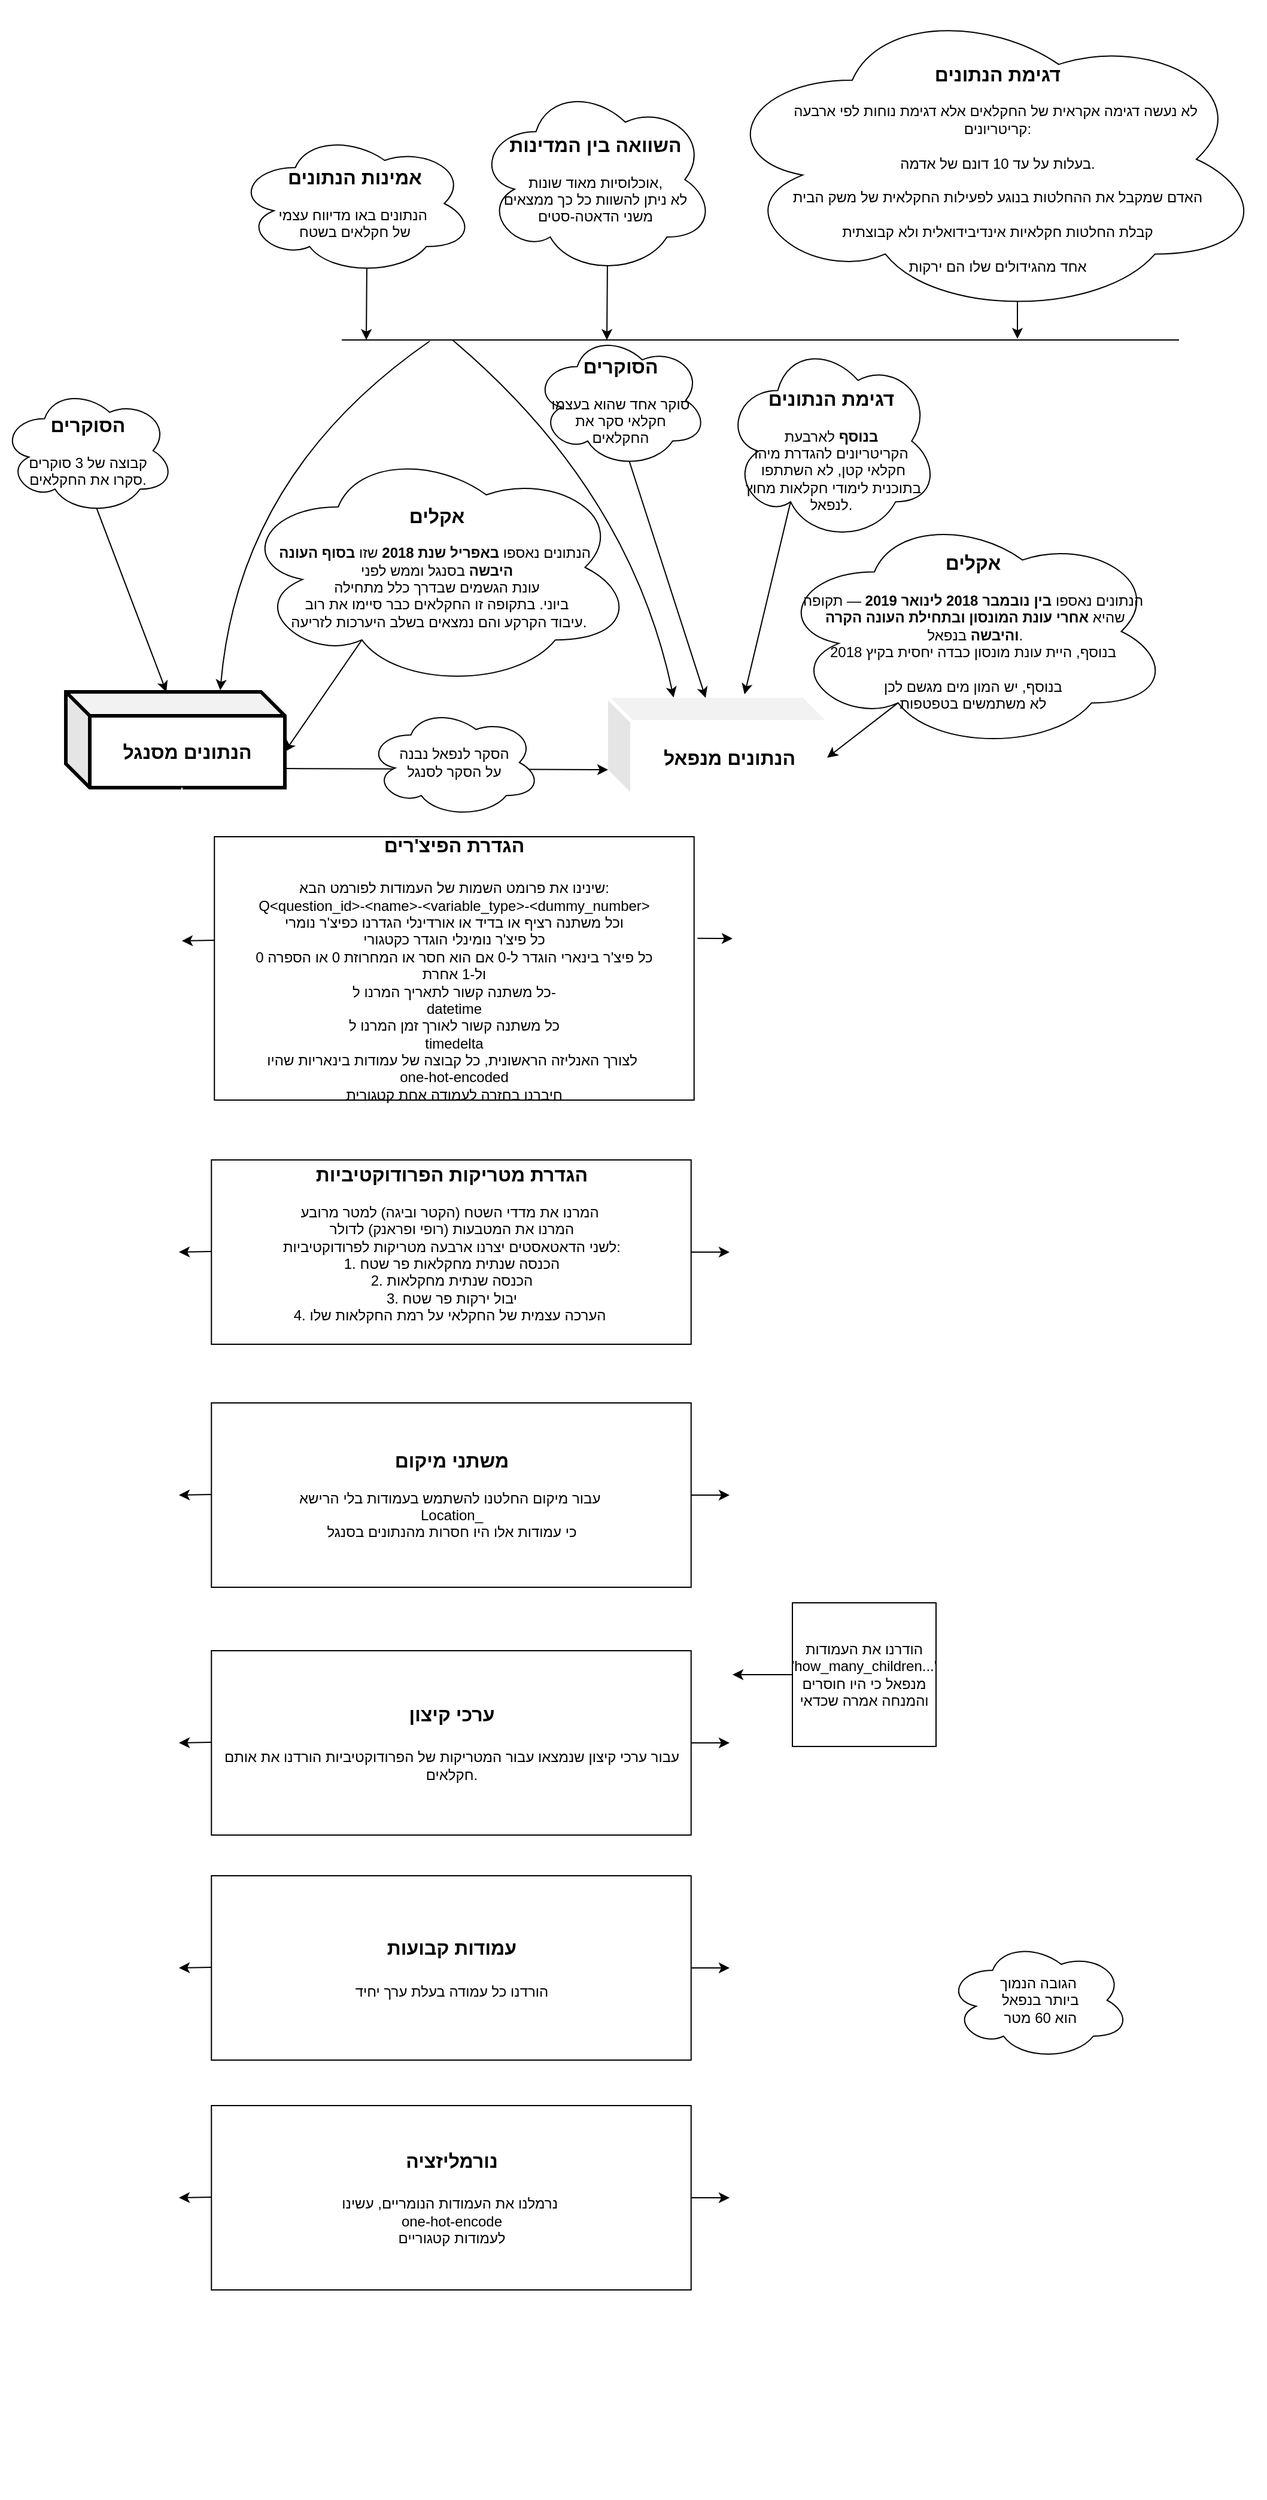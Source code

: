 <mxfile version="27.0.9">
  <diagram name="Page-1" id="FxISBaHx2wQaiflEiIXc">
    <mxGraphModel dx="784" dy="2236" grid="1" gridSize="10" guides="1" tooltips="1" connect="1" arrows="1" fold="1" page="1" pageScale="1" pageWidth="850" pageHeight="1100" math="0" shadow="0">
      <root>
        <mxCell id="0" />
        <mxCell id="1" parent="0" />
        <mxCell id="reeLDZCqM8ZDpDuMpRiX-1" value="" style="ellipse;shape=cloud;whiteSpace=wrap;html=1;" parent="1" vertex="1">
          <mxGeometry x="805" y="-698" width="460" height="264" as="geometry" />
        </mxCell>
        <mxCell id="reeLDZCqM8ZDpDuMpRiX-2" value="&lt;b&gt;&lt;font style=&quot;font-size: 16px; color: light-dark(rgb(0, 0, 0), rgb(0, 0, 0));&quot;&gt;הנתונים מסנגל&lt;/font&gt;&lt;/b&gt;" style="shape=cube;whiteSpace=wrap;html=1;boundedLbl=1;backgroundOutline=1;darkOpacity=0.05;darkOpacity2=0.1;fillColor=light-dark(#FFFFFF,#FDEF42);strokeColor=light-dark(#000000,#00853F);strokeWidth=3;" parent="1" vertex="1">
          <mxGeometry x="263" y="-121" width="183" height="80" as="geometry" />
        </mxCell>
        <mxCell id="reeLDZCqM8ZDpDuMpRiX-3" value="" style="endArrow=classic;html=1;rounded=0;entryX=0;entryY=0;entryDx=183;entryDy=50;entryPerimeter=0;exitX=0.31;exitY=0.8;exitDx=0;exitDy=0;exitPerimeter=0;" parent="1" source="reeLDZCqM8ZDpDuMpRiX-18" target="reeLDZCqM8ZDpDuMpRiX-2" edge="1">
          <mxGeometry width="50" height="50" relative="1" as="geometry">
            <mxPoint x="531" y="-12" as="sourcePoint" />
            <mxPoint x="581" y="-62" as="targetPoint" />
          </mxGeometry>
        </mxCell>
        <mxCell id="reeLDZCqM8ZDpDuMpRiX-4" value="&lt;b&gt;&lt;font style=&quot;font-size: 16px;&quot;&gt;הנתונים מנפאל&lt;/font&gt;&lt;/b&gt;" style="shape=cube;whiteSpace=wrap;html=1;boundedLbl=1;backgroundOutline=1;darkOpacity=0.05;darkOpacity2=0.1;fillColor=light-dark(#FFFFFF,#DC143C);strokeColor=light-dark(#FFFFFF,#003893);perimeterSpacing=0;strokeWidth=3;" parent="1" vertex="1">
          <mxGeometry x="716" y="-116" width="183" height="80" as="geometry" />
        </mxCell>
        <mxCell id="reeLDZCqM8ZDpDuMpRiX-5" value="&lt;div&gt;&lt;b&gt;&lt;font style=&quot;font-size: 16px;&quot;&gt;אקלים&lt;/font&gt;&lt;/b&gt;&lt;/div&gt;&lt;div&gt;&lt;br&gt;&lt;/div&gt;הנתונים נאספו &lt;b&gt;בין נובמבר 2018 לינואר 2019&lt;/b&gt; — תקופה&lt;div&gt;&amp;nbsp;שהיא &lt;b&gt;אחרי עונת המונסון ובתחילת העונה הקרה&lt;/b&gt;&lt;/div&gt;&lt;div&gt;&lt;b style=&quot;background-color: transparent; color: light-dark(rgb(0, 0, 0), rgb(255, 255, 255));&quot;&gt;&amp;nbsp;&lt;/b&gt;&lt;b style=&quot;background-color: transparent; color: light-dark(rgb(0, 0, 0), rgb(255, 255, 255));&quot;&gt;והיבשה&lt;/b&gt;&lt;span style=&quot;background-color: transparent; color: light-dark(rgb(0, 0, 0), rgb(255, 255, 255));&quot;&gt; בנפאל.&lt;/span&gt;&lt;/div&gt;&lt;div&gt;בנוסף, היית עונת מונסון כבדה יחסית בקיץ 2018&lt;/div&gt;&lt;div&gt;&lt;br&gt;&lt;/div&gt;&lt;div&gt;בנוסף, יש המון מים מגשם לכן&lt;div&gt;לא משתמשים בטפטפות&lt;/div&gt;&lt;/div&gt;" style="ellipse;shape=cloud;whiteSpace=wrap;html=1;strokeColor=light-dark(#000000,#FFFFFF);" parent="1" vertex="1">
          <mxGeometry x="856" y="-271" width="330" height="199" as="geometry" />
        </mxCell>
        <mxCell id="reeLDZCqM8ZDpDuMpRiX-6" value="" style="endArrow=classic;html=1;rounded=0;entryX=0;entryY=0;entryDx=183;entryDy=50;entryPerimeter=0;exitX=0.31;exitY=0.8;exitDx=0;exitDy=0;exitPerimeter=0;" parent="1" source="reeLDZCqM8ZDpDuMpRiX-5" target="reeLDZCqM8ZDpDuMpRiX-4" edge="1">
          <mxGeometry width="50" height="50" relative="1" as="geometry">
            <mxPoint x="984" y="-7" as="sourcePoint" />
            <mxPoint x="1034" y="-57" as="targetPoint" />
          </mxGeometry>
        </mxCell>
        <mxCell id="reeLDZCqM8ZDpDuMpRiX-7" value="&lt;div&gt;&lt;b&gt;&lt;br&gt;&lt;/b&gt;&lt;/div&gt;&lt;div&gt;&lt;b&gt;&lt;font style=&quot;font-size: 16px;&quot;&gt;דגימת הנתונים&lt;/font&gt;&lt;/b&gt;&lt;/div&gt;&lt;b&gt;&lt;div&gt;&lt;b&gt;&lt;br&gt;&lt;/b&gt;&lt;/div&gt;בנוסף &lt;/b&gt;לארבעת&lt;div&gt;הקריטריונים להגדרת מיהו&lt;/div&gt;&lt;div&gt;&amp;nbsp;&lt;span style=&quot;background-color: transparent; color: light-dark(rgb(0, 0, 0), rgb(255, 255, 255));&quot;&gt;חקלאי קטן, לא השתתפו&lt;/span&gt;&lt;/div&gt;&lt;div&gt;&lt;span style=&quot;background-color: transparent; color: light-dark(rgb(0, 0, 0), rgb(255, 255, 255));&quot;&gt;&amp;nbsp;בתוכנית לימודי חקלאות מחוץ&lt;/span&gt;&lt;/div&gt;&lt;div&gt;&lt;span style=&quot;background-color: transparent; color: light-dark(rgb(0, 0, 0), rgb(255, 255, 255));&quot;&gt;לנפאל.&lt;/span&gt;&lt;/div&gt;" style="ellipse;shape=cloud;whiteSpace=wrap;html=1;" parent="1" vertex="1">
          <mxGeometry x="813" y="-415" width="179" height="169" as="geometry" />
        </mxCell>
        <mxCell id="reeLDZCqM8ZDpDuMpRiX-8" value="" style="endArrow=classic;html=1;rounded=0;exitX=0.31;exitY=0.8;exitDx=0;exitDy=0;exitPerimeter=0;entryX=0.623;entryY=-0.037;entryDx=0;entryDy=0;entryPerimeter=0;" parent="1" source="reeLDZCqM8ZDpDuMpRiX-7" target="reeLDZCqM8ZDpDuMpRiX-4" edge="1">
          <mxGeometry width="50" height="50" relative="1" as="geometry">
            <mxPoint x="658" y="-64" as="sourcePoint" />
            <mxPoint x="708" y="-114" as="targetPoint" />
          </mxGeometry>
        </mxCell>
        <mxCell id="reeLDZCqM8ZDpDuMpRiX-9" value="&lt;div&gt;&lt;b&gt;&lt;font style=&quot;font-size: 16px;&quot;&gt;הסוקרים&lt;/font&gt;&lt;/b&gt;&lt;/div&gt;&lt;div&gt;&lt;br&gt;&lt;/div&gt;סוקר אחד שהוא בעצמו&lt;div&gt;חקלאי סקר את&lt;/div&gt;&lt;div&gt;החקלאים&lt;/div&gt;" style="ellipse;shape=cloud;whiteSpace=wrap;html=1;strokeColor=light-dark(#000000,#FFFFFF);" parent="1" vertex="1">
          <mxGeometry x="654" y="-421" width="145" height="113" as="geometry" />
        </mxCell>
        <mxCell id="reeLDZCqM8ZDpDuMpRiX-10" value="" style="endArrow=classic;html=1;rounded=0;exitX=0.55;exitY=0.95;exitDx=0;exitDy=0;exitPerimeter=0;entryX=0;entryY=0;entryDx=81.5;entryDy=0;entryPerimeter=0;" parent="1" source="reeLDZCqM8ZDpDuMpRiX-9" target="reeLDZCqM8ZDpDuMpRiX-4" edge="1">
          <mxGeometry width="50" height="50" relative="1" as="geometry">
            <mxPoint x="657" y="-64" as="sourcePoint" />
            <mxPoint x="707" y="-114" as="targetPoint" />
          </mxGeometry>
        </mxCell>
        <mxCell id="reeLDZCqM8ZDpDuMpRiX-11" value="&lt;div&gt;&lt;b&gt;&lt;font style=&quot;font-size: 16px;&quot;&gt;הסוקרים&lt;/font&gt;&lt;/b&gt;&lt;/div&gt;&lt;div&gt;&lt;br&gt;&lt;/div&gt;קבוצה של 3 סוקרים&lt;div&gt;סקרו את החקלאים.&lt;/div&gt;" style="ellipse;shape=cloud;whiteSpace=wrap;html=1;strokeColor=light-dark(#000000,#FFFFFF);" parent="1" vertex="1">
          <mxGeometry x="209" y="-376" width="145" height="107" as="geometry" />
        </mxCell>
        <mxCell id="reeLDZCqM8ZDpDuMpRiX-12" value="" style="endArrow=classic;html=1;rounded=0;exitX=0.55;exitY=0.95;exitDx=0;exitDy=0;exitPerimeter=0;entryX=0;entryY=0;entryDx=81.5;entryDy=0;entryPerimeter=0;" parent="1" source="reeLDZCqM8ZDpDuMpRiX-11" edge="1">
          <mxGeometry width="50" height="50" relative="1" as="geometry">
            <mxPoint x="206" y="-69" as="sourcePoint" />
            <mxPoint x="347" y="-121" as="targetPoint" />
          </mxGeometry>
        </mxCell>
        <mxCell id="reeLDZCqM8ZDpDuMpRiX-13" value="" style="endArrow=classic;html=1;rounded=0;exitX=0.993;exitY=0.8;exitDx=0;exitDy=0;exitPerimeter=0;entryX=0;entryY=0;entryDx=0;entryDy=60;entryPerimeter=0;" parent="1" source="reeLDZCqM8ZDpDuMpRiX-2" target="reeLDZCqM8ZDpDuMpRiX-4" edge="1">
          <mxGeometry width="50" height="50" relative="1" as="geometry">
            <mxPoint x="579" y="-214" as="sourcePoint" />
            <mxPoint x="529" y="-164" as="targetPoint" />
          </mxGeometry>
        </mxCell>
        <mxCell id="reeLDZCqM8ZDpDuMpRiX-14" value="הסקר לנפאל נבנה&lt;div&gt;על הסקר לסנגל&lt;/div&gt;" style="ellipse;shape=cloud;whiteSpace=wrap;html=1;" parent="1" vertex="1">
          <mxGeometry x="515" y="-108" width="145" height="92" as="geometry" />
        </mxCell>
        <mxCell id="reeLDZCqM8ZDpDuMpRiX-15" value="&lt;div&gt;&lt;font style=&quot;font-size: 16px;&quot;&gt;&lt;b&gt;אמינות הנתונים&lt;/b&gt;&lt;/font&gt;&lt;/div&gt;&lt;div&gt;&lt;br&gt;&lt;/div&gt;הנתונים באו מדיווח עצמי&amp;nbsp;&lt;div&gt;של חקלאים בשטח&lt;/div&gt;" style="ellipse;shape=cloud;whiteSpace=wrap;html=1;" parent="1" vertex="1">
          <mxGeometry x="405" y="-589" width="199" height="120" as="geometry" />
        </mxCell>
        <mxCell id="reeLDZCqM8ZDpDuMpRiX-16" value="" style="endArrow=classic;html=1;rounded=0;entryX=0.705;entryY=-0.017;entryDx=0;entryDy=0;entryPerimeter=0;curved=1;" parent="1" target="reeLDZCqM8ZDpDuMpRiX-2" edge="1">
          <mxGeometry width="50" height="50" relative="1" as="geometry">
            <mxPoint x="567" y="-414" as="sourcePoint" />
            <mxPoint x="555" y="-314" as="targetPoint" />
            <Array as="points">
              <mxPoint x="408" y="-304" />
            </Array>
          </mxGeometry>
        </mxCell>
        <mxCell id="reeLDZCqM8ZDpDuMpRiX-17" value="" style="endArrow=classic;html=1;rounded=0;entryX=0.299;entryY=-0.004;entryDx=0;entryDy=0;entryPerimeter=0;curved=1;" parent="1" target="reeLDZCqM8ZDpDuMpRiX-4" edge="1">
          <mxGeometry width="50" height="50" relative="1" as="geometry">
            <mxPoint x="586" y="-415" as="sourcePoint" />
            <mxPoint x="555" y="-314" as="targetPoint" />
            <Array as="points">
              <mxPoint x="734" y="-290" />
            </Array>
          </mxGeometry>
        </mxCell>
        <mxCell id="reeLDZCqM8ZDpDuMpRiX-18" value="&lt;div&gt;&lt;b&gt;&lt;font style=&quot;font-size: 16px;&quot;&gt;אקלים&lt;/font&gt;&lt;/b&gt;&lt;/div&gt;&lt;div&gt;&lt;br&gt;&lt;/div&gt;הנתונים נאספו &lt;b&gt;באפריל&amp;nbsp;&lt;/b&gt;&lt;b style=&quot;background-color: transparent; color: light-dark(rgb(0, 0, 0), rgb(255, 255, 255));&quot;&gt;שנת 2018&lt;/b&gt;&lt;span style=&quot;background-color: transparent; color: light-dark(rgb(0, 0, 0), rgb(255, 255, 255));&quot;&gt; שזו &lt;/span&gt;&lt;b style=&quot;background-color: transparent; color: light-dark(rgb(0, 0, 0), rgb(255, 255, 255));&quot;&gt;בסוף העונה&amp;nbsp;&lt;/b&gt;&lt;div&gt;&lt;b&gt;היבשה&lt;/b&gt; בסנגל וממש לפני&lt;/div&gt;&lt;div&gt;עונת הגשמים שבדרך כלל מתחילה&lt;/div&gt;&lt;div&gt;ביוני. בתקופה זו החקלאים כבר סיימו את רוב&lt;/div&gt;&lt;div&gt;&amp;nbsp;עיבוד הקרקע והם נמצאים בשלב היערכות לזריעה.&lt;/div&gt;" style="ellipse;shape=cloud;whiteSpace=wrap;html=1;strokeColor=light-dark(#000000,#FFFFFF);" parent="1" vertex="1">
          <mxGeometry x="408" y="-326" width="330" height="202" as="geometry" />
        </mxCell>
        <mxCell id="reeLDZCqM8ZDpDuMpRiX-19" value="" style="endArrow=none;html=1;rounded=0;" parent="1" edge="1">
          <mxGeometry width="50" height="50" relative="1" as="geometry">
            <mxPoint x="493.5" y="-415" as="sourcePoint" />
            <mxPoint x="1193" y="-415" as="targetPoint" />
          </mxGeometry>
        </mxCell>
        <mxCell id="reeLDZCqM8ZDpDuMpRiX-20" value="" style="endArrow=classic;html=1;rounded=0;exitX=0.55;exitY=0.95;exitDx=0;exitDy=0;exitPerimeter=0;" parent="1" source="reeLDZCqM8ZDpDuMpRiX-15" edge="1">
          <mxGeometry width="50" height="50" relative="1" as="geometry">
            <mxPoint x="597" y="-465" as="sourcePoint" />
            <mxPoint x="514" y="-415" as="targetPoint" />
          </mxGeometry>
        </mxCell>
        <mxCell id="reeLDZCqM8ZDpDuMpRiX-21" value="&lt;div&gt;&lt;b&gt;&lt;font style=&quot;font-size: 16px;&quot;&gt;השוואה בין המדינות&lt;/font&gt;&lt;/b&gt;&lt;/div&gt;&lt;div&gt;&lt;br&gt;&lt;/div&gt;אוכלוסיות מאוד שונות,&lt;div&gt;לא ניתן להשוות כל כך ממצאים&lt;/div&gt;&lt;div&gt;משני הדאטה-סטים&lt;/div&gt;" style="ellipse;shape=cloud;whiteSpace=wrap;html=1;" parent="1" vertex="1">
          <mxGeometry x="606" y="-629" width="199" height="160" as="geometry" />
        </mxCell>
        <mxCell id="reeLDZCqM8ZDpDuMpRiX-22" value="" style="endArrow=classic;html=1;rounded=0;exitX=0.55;exitY=0.95;exitDx=0;exitDy=0;exitPerimeter=0;" parent="1" source="reeLDZCqM8ZDpDuMpRiX-21" edge="1">
          <mxGeometry width="50" height="50" relative="1" as="geometry">
            <mxPoint x="798" y="-465" as="sourcePoint" />
            <mxPoint x="715" y="-415" as="targetPoint" />
          </mxGeometry>
        </mxCell>
        <mxCell id="reeLDZCqM8ZDpDuMpRiX-23" value="" style="endArrow=classic;html=1;rounded=0;exitX=0;exitY=0;exitDx=101.5;exitDy=80;exitPerimeter=0;strokeColor=light-dark(#FFFFFF,#DC143C);" parent="1" source="reeLDZCqM8ZDpDuMpRiX-4" edge="1">
          <mxGeometry width="50" height="50" relative="1" as="geometry">
            <mxPoint x="763" y="-64" as="sourcePoint" />
            <mxPoint x="818" y="1380" as="targetPoint" />
          </mxGeometry>
        </mxCell>
        <mxCell id="reeLDZCqM8ZDpDuMpRiX-24" value="הגובה הנמוך&lt;div&gt;&amp;nbsp;ביותר בנפאל&lt;/div&gt;&lt;div&gt;&amp;nbsp;הוא 60 מטר&lt;/div&gt;" style="ellipse;shape=cloud;whiteSpace=wrap;html=1;" parent="1" vertex="1">
          <mxGeometry x="999" y="922" width="153" height="100" as="geometry" />
        </mxCell>
        <mxCell id="reeLDZCqM8ZDpDuMpRiX-26" value="&lt;div&gt;&lt;b&gt;&lt;font style=&quot;font-size: 16px;&quot;&gt;דגימת הנתונים&lt;/font&gt;&lt;/b&gt;&lt;/div&gt;&lt;div&gt;&lt;br&gt;&lt;/div&gt;לא נעשה דגימה אקראית של החקלאים אלא דגימת נוחות לפי ארבעה&amp;nbsp;&lt;div&gt;קריטריונים:&lt;/div&gt;&lt;div&gt;&lt;br&gt;&lt;div&gt;בעלות על עד 10 דונם של אדמה.&lt;/div&gt;&lt;div&gt;&lt;br&gt;&lt;/div&gt;&lt;div&gt;האדם שמקבל את ההחלטות בנוגע לפעילות החקלאית של משק הבית&lt;/div&gt;&lt;div&gt;&lt;br&gt;&lt;/div&gt;&lt;div&gt;קבלת החלטות חקלאיות אינדיבידואלית ולא קבוצתית&lt;/div&gt;&lt;div&gt;&lt;br&gt;&lt;/div&gt;&lt;div&gt;אחד מהגידולים שלו הם ירקות&lt;/div&gt;&lt;/div&gt;" style="text;html=1;align=center;verticalAlign=middle;whiteSpace=wrap;rounded=0;" parent="1" vertex="1">
          <mxGeometry x="860" y="-573" width="363" height="30" as="geometry" />
        </mxCell>
        <mxCell id="reeLDZCqM8ZDpDuMpRiX-27" value="" style="endArrow=classic;html=1;rounded=0;exitX=0.55;exitY=0.95;exitDx=0;exitDy=0;exitPerimeter=0;" parent="1" source="reeLDZCqM8ZDpDuMpRiX-1" edge="1">
          <mxGeometry width="50" height="50" relative="1" as="geometry">
            <mxPoint x="929" y="-175" as="sourcePoint" />
            <mxPoint x="1058" y="-416" as="targetPoint" />
          </mxGeometry>
        </mxCell>
        <mxCell id="chYQWTdmyedMdJKKDb4r-1" value="" style="endArrow=classic;html=1;rounded=0;exitX=0;exitY=0;exitDx=101.5;exitDy=80;exitPerimeter=0;strokeColor=light-dark(#FFFFFF,#FDEF42);" edge="1" parent="1">
          <mxGeometry width="50" height="50" relative="1" as="geometry">
            <mxPoint x="360" y="-41" as="sourcePoint" />
            <mxPoint x="360" y="1380" as="targetPoint" />
          </mxGeometry>
        </mxCell>
        <mxCell id="chYQWTdmyedMdJKKDb4r-2" value="&lt;div&gt;&lt;font style=&quot;font-size: 16px;&quot;&gt;&lt;b&gt;הגדרת הפיצ&#39;רים&lt;/b&gt;&lt;/font&gt;&lt;/div&gt;&lt;div&gt;&lt;font style=&quot;font-size: 16px;&quot;&gt;&lt;b&gt;&lt;br&gt;&lt;/b&gt;&lt;/font&gt;&lt;/div&gt;שינינו את פרומט השמות של העמודות לפורמט הבא:&lt;div&gt;Q&amp;lt;question_id&amp;gt;-&amp;lt;name&amp;gt;-&amp;lt;variable_type&amp;gt;-&amp;lt;dummy_number&amp;gt;&lt;/div&gt;&lt;div&gt;וכל משתנה רציף או בדיד או אורדינלי הגדרנו כפיצ&#39;ר נומרי&lt;/div&gt;&lt;div&gt;כל פיצ&#39;ר נומינלי הוגדר כקטגורי&lt;/div&gt;&lt;div&gt;כל פיצ&#39;ר בינארי הוגדר ל-0 אם הוא חסר או המחרוזת 0 או הספרה 0&lt;/div&gt;&lt;div&gt;ול-1 אחרת&lt;/div&gt;&lt;div&gt;כל משתנה קשור לתאריך המרנו ל-&lt;/div&gt;&lt;div&gt;datetime&lt;/div&gt;&lt;div&gt;כל משתנה קשור לאורך זמן המרנו ל&lt;/div&gt;&lt;div&gt;timedelta&lt;/div&gt;&lt;div&gt;לצורך האנליזה הראשונית, כל קבוצה של עמודות בינאריות שהיו&amp;nbsp;&lt;/div&gt;&lt;div&gt;one-hot-encoded&lt;/div&gt;&lt;div&gt;חיברנו בחזרה לעמודה אחת קטגורית&lt;/div&gt;" style="rounded=0;whiteSpace=wrap;html=1;" vertex="1" parent="1">
          <mxGeometry x="387.12" width="400.75" height="220" as="geometry" />
        </mxCell>
        <mxCell id="chYQWTdmyedMdJKKDb4r-3" value="" style="endArrow=classic;html=1;rounded=0;exitX=1.007;exitY=0.386;exitDx=0;exitDy=0;exitPerimeter=0;" edge="1" parent="1" source="chYQWTdmyedMdJKKDb4r-2">
          <mxGeometry width="50" height="50" relative="1" as="geometry">
            <mxPoint x="786" y="220" as="sourcePoint" />
            <mxPoint x="820" y="85" as="targetPoint" />
          </mxGeometry>
        </mxCell>
        <mxCell id="chYQWTdmyedMdJKKDb4r-4" value="" style="endArrow=classic;html=1;rounded=0;exitX=1;exitY=0.5;exitDx=0;exitDy=0;" edge="1" parent="1">
          <mxGeometry width="50" height="50" relative="1" as="geometry">
            <mxPoint x="387.13" y="86.5" as="sourcePoint" />
            <mxPoint x="360" y="87" as="targetPoint" />
          </mxGeometry>
        </mxCell>
        <mxCell id="chYQWTdmyedMdJKKDb4r-5" value="&lt;b&gt;&lt;font style=&quot;font-size: 16px;&quot;&gt;הגדרת מטריקות הפרודוקטיביות&lt;/font&gt;&lt;/b&gt;&lt;div&gt;&lt;br&gt;&lt;div&gt;המרנו את מדדי השטח (הקטר וביגה) למטר מרובע&amp;nbsp;&lt;/div&gt;&lt;div&gt;המרנו את המטבעות (רופי ופראנק) לדולר&lt;/div&gt;&lt;div&gt;לשני הדאטאסטים יצרנו ארבעה מטריקות לפרודוקטיביות:&lt;/div&gt;&lt;div&gt;1. הכנסה שנתית מחקלאות פר שטח&lt;/div&gt;&lt;div&gt;2. הכנסה שנתית מחקלאות&lt;/div&gt;&lt;div&gt;3. יבול ירקות פר שטח&lt;/div&gt;&lt;div&gt;4. הערכה עצמית של החקלאי על רמת החקלאות שלו&amp;nbsp;&lt;/div&gt;&lt;div&gt;&lt;br&gt;&lt;/div&gt;&lt;/div&gt;" style="rounded=0;whiteSpace=wrap;html=1;" vertex="1" parent="1">
          <mxGeometry x="384.63" y="270" width="400.75" height="154" as="geometry" />
        </mxCell>
        <mxCell id="chYQWTdmyedMdJKKDb4r-6" value="" style="endArrow=classic;html=1;rounded=0;exitX=1;exitY=0.5;exitDx=0;exitDy=0;" edge="1" parent="1" source="chYQWTdmyedMdJKKDb4r-5">
          <mxGeometry width="50" height="50" relative="1" as="geometry">
            <mxPoint x="783.5" y="480" as="sourcePoint" />
            <mxPoint x="817.5" y="347" as="targetPoint" />
          </mxGeometry>
        </mxCell>
        <mxCell id="chYQWTdmyedMdJKKDb4r-7" value="" style="endArrow=classic;html=1;rounded=0;exitX=1;exitY=0.5;exitDx=0;exitDy=0;" edge="1" parent="1">
          <mxGeometry width="50" height="50" relative="1" as="geometry">
            <mxPoint x="384.63" y="346.5" as="sourcePoint" />
            <mxPoint x="357.5" y="347" as="targetPoint" />
          </mxGeometry>
        </mxCell>
        <mxCell id="chYQWTdmyedMdJKKDb4r-10" value="&lt;div&gt;&lt;font style=&quot;font-size: 16px;&quot;&gt;&lt;b&gt;משתני מיקום&lt;/b&gt;&lt;/font&gt;&lt;/div&gt;&lt;div&gt;&lt;br&gt;&lt;div&gt;עבור מיקום החלטנו להשתמש בעמודות בלי הרישא&amp;nbsp;&lt;/div&gt;&lt;/div&gt;&lt;div&gt;Location_&lt;/div&gt;&lt;div&gt;כי עמודות אלו היו חסרות מהנתונים בסנגל&lt;/div&gt;" style="rounded=0;whiteSpace=wrap;html=1;" vertex="1" parent="1">
          <mxGeometry x="384.63" y="473" width="400.75" height="154" as="geometry" />
        </mxCell>
        <mxCell id="chYQWTdmyedMdJKKDb4r-11" value="" style="endArrow=classic;html=1;rounded=0;exitX=1;exitY=0.5;exitDx=0;exitDy=0;" edge="1" parent="1" source="chYQWTdmyedMdJKKDb4r-10">
          <mxGeometry width="50" height="50" relative="1" as="geometry">
            <mxPoint x="783.5" y="683" as="sourcePoint" />
            <mxPoint x="817.5" y="550" as="targetPoint" />
          </mxGeometry>
        </mxCell>
        <mxCell id="chYQWTdmyedMdJKKDb4r-12" value="" style="endArrow=classic;html=1;rounded=0;exitX=1;exitY=0.5;exitDx=0;exitDy=0;" edge="1" parent="1">
          <mxGeometry width="50" height="50" relative="1" as="geometry">
            <mxPoint x="384.63" y="549.5" as="sourcePoint" />
            <mxPoint x="357.5" y="550" as="targetPoint" />
          </mxGeometry>
        </mxCell>
        <mxCell id="chYQWTdmyedMdJKKDb4r-13" value="הודרנו את העמודות&lt;div&gt;&#39;how_many_children...&#39;&lt;/div&gt;&lt;div&gt;מנפאל כי היו חוסרים והמנחה אמרה שכדאי&lt;/div&gt;" style="whiteSpace=wrap;html=1;aspect=fixed;" vertex="1" parent="1">
          <mxGeometry x="870" y="640" width="120" height="120" as="geometry" />
        </mxCell>
        <mxCell id="chYQWTdmyedMdJKKDb4r-14" value="" style="endArrow=classic;html=1;rounded=0;exitX=0;exitY=0.5;exitDx=0;exitDy=0;" edge="1" parent="1" source="chYQWTdmyedMdJKKDb4r-13">
          <mxGeometry width="50" height="50" relative="1" as="geometry">
            <mxPoint x="920" y="550" as="sourcePoint" />
            <mxPoint x="820" y="700" as="targetPoint" />
          </mxGeometry>
        </mxCell>
        <mxCell id="chYQWTdmyedMdJKKDb4r-15" value="&lt;div&gt;&lt;span style=&quot;font-size: 16px;&quot;&gt;&lt;b&gt;ערכי קיצון&lt;/b&gt;&lt;/span&gt;&lt;/div&gt;&lt;div&gt;&lt;span style=&quot;font-size: 16px;&quot;&gt;&lt;b&gt;&lt;br&gt;&lt;/b&gt;&lt;/span&gt;&lt;/div&gt;&lt;div&gt;עבור ערכי קיצון שנמצאו עבור המטריקות של הפרודוקטיביות הורדנו את אותם חקלאים.&lt;/div&gt;" style="rounded=0;whiteSpace=wrap;html=1;" vertex="1" parent="1">
          <mxGeometry x="384.63" y="680" width="400.75" height="154" as="geometry" />
        </mxCell>
        <mxCell id="chYQWTdmyedMdJKKDb4r-16" value="" style="endArrow=classic;html=1;rounded=0;exitX=1;exitY=0.5;exitDx=0;exitDy=0;" edge="1" parent="1" source="chYQWTdmyedMdJKKDb4r-15">
          <mxGeometry width="50" height="50" relative="1" as="geometry">
            <mxPoint x="783.5" y="890" as="sourcePoint" />
            <mxPoint x="817.5" y="757" as="targetPoint" />
          </mxGeometry>
        </mxCell>
        <mxCell id="chYQWTdmyedMdJKKDb4r-17" value="" style="endArrow=classic;html=1;rounded=0;exitX=1;exitY=0.5;exitDx=0;exitDy=0;" edge="1" parent="1">
          <mxGeometry width="50" height="50" relative="1" as="geometry">
            <mxPoint x="384.63" y="756.5" as="sourcePoint" />
            <mxPoint x="357.5" y="757" as="targetPoint" />
          </mxGeometry>
        </mxCell>
        <mxCell id="chYQWTdmyedMdJKKDb4r-18" value="&lt;div&gt;&lt;span style=&quot;font-size: 16px;&quot;&gt;&lt;b&gt;עמודות קבועות&lt;/b&gt;&lt;/span&gt;&lt;/div&gt;&lt;div&gt;&lt;span style=&quot;font-size: 16px;&quot;&gt;&lt;b&gt;&lt;br&gt;&lt;/b&gt;&lt;/span&gt;&lt;/div&gt;&lt;div&gt;הורדנו כל עמודה בעלת ערך יחיד&lt;/div&gt;" style="rounded=0;whiteSpace=wrap;html=1;" vertex="1" parent="1">
          <mxGeometry x="384.63" y="868" width="400.75" height="154" as="geometry" />
        </mxCell>
        <mxCell id="chYQWTdmyedMdJKKDb4r-19" value="" style="endArrow=classic;html=1;rounded=0;exitX=1;exitY=0.5;exitDx=0;exitDy=0;" edge="1" parent="1" source="chYQWTdmyedMdJKKDb4r-18">
          <mxGeometry width="50" height="50" relative="1" as="geometry">
            <mxPoint x="783.5" y="1078" as="sourcePoint" />
            <mxPoint x="817.5" y="945" as="targetPoint" />
          </mxGeometry>
        </mxCell>
        <mxCell id="chYQWTdmyedMdJKKDb4r-20" value="" style="endArrow=classic;html=1;rounded=0;exitX=1;exitY=0.5;exitDx=0;exitDy=0;" edge="1" parent="1">
          <mxGeometry width="50" height="50" relative="1" as="geometry">
            <mxPoint x="384.63" y="944.5" as="sourcePoint" />
            <mxPoint x="357.5" y="945" as="targetPoint" />
          </mxGeometry>
        </mxCell>
        <mxCell id="chYQWTdmyedMdJKKDb4r-28" value="&lt;div&gt;&lt;span style=&quot;font-size: 16px;&quot;&gt;&lt;b&gt;נורמליזציה&lt;/b&gt;&lt;/span&gt;&lt;/div&gt;&lt;div&gt;&lt;span style=&quot;font-size: 16px;&quot;&gt;&lt;b&gt;&lt;br&gt;&lt;/b&gt;&lt;/span&gt;&lt;/div&gt;&lt;div&gt;נרמלנו את העמודות הנומריים, עשינו&amp;nbsp;&lt;/div&gt;&lt;div&gt;one-hot-encode&lt;/div&gt;&lt;div&gt;לעמודות קטגוריים&lt;/div&gt;" style="rounded=0;whiteSpace=wrap;html=1;" vertex="1" parent="1">
          <mxGeometry x="384.63" y="1060" width="400.75" height="154" as="geometry" />
        </mxCell>
        <mxCell id="chYQWTdmyedMdJKKDb4r-29" value="" style="endArrow=classic;html=1;rounded=0;exitX=1;exitY=0.5;exitDx=0;exitDy=0;" edge="1" parent="1" source="chYQWTdmyedMdJKKDb4r-28">
          <mxGeometry width="50" height="50" relative="1" as="geometry">
            <mxPoint x="783.5" y="1270" as="sourcePoint" />
            <mxPoint x="817.5" y="1137" as="targetPoint" />
          </mxGeometry>
        </mxCell>
        <mxCell id="chYQWTdmyedMdJKKDb4r-30" value="" style="endArrow=classic;html=1;rounded=0;exitX=1;exitY=0.5;exitDx=0;exitDy=0;" edge="1" parent="1">
          <mxGeometry width="50" height="50" relative="1" as="geometry">
            <mxPoint x="384.63" y="1136.5" as="sourcePoint" />
            <mxPoint x="357.5" y="1137" as="targetPoint" />
          </mxGeometry>
        </mxCell>
      </root>
    </mxGraphModel>
  </diagram>
</mxfile>
